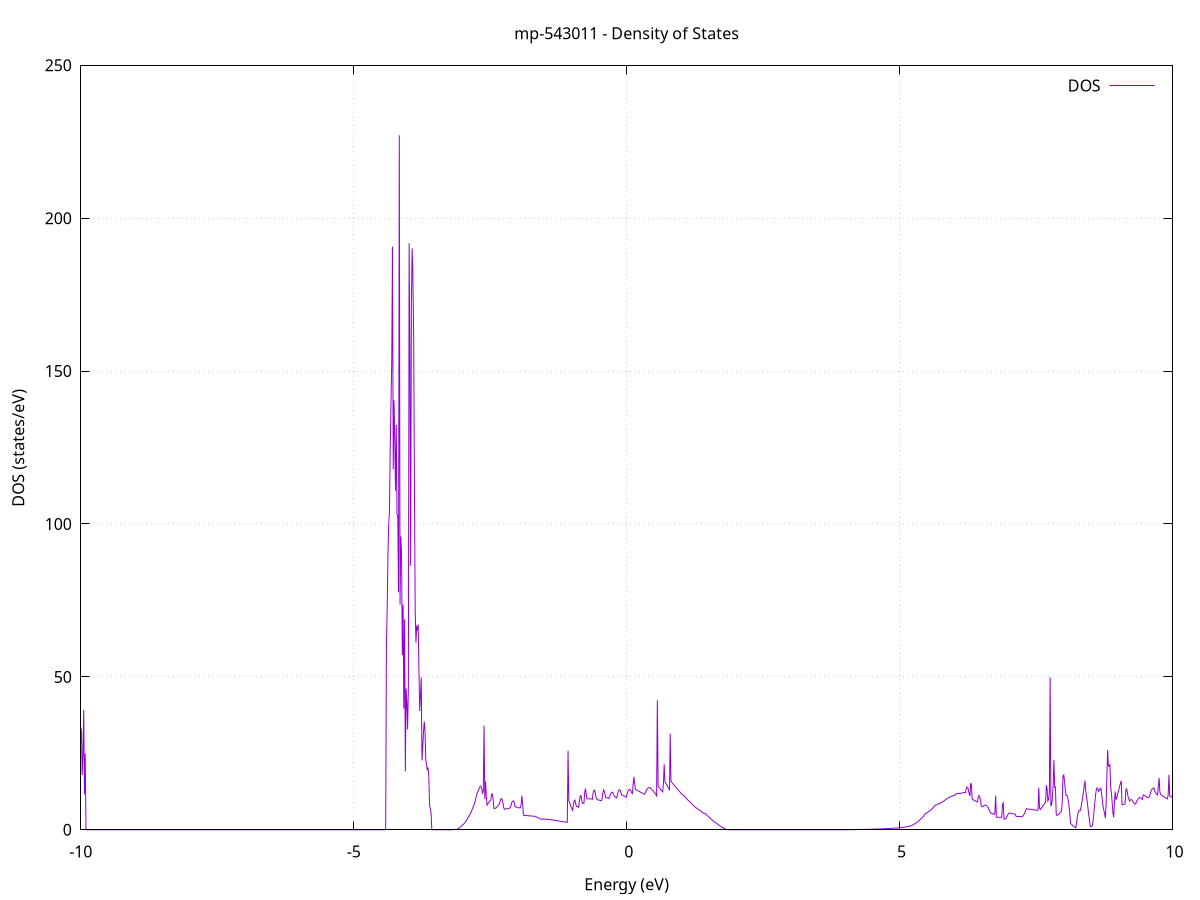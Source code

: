 set title 'mp-543011 - Density of States'
set xlabel 'Energy (eV)'
set ylabel 'DOS (states/eV)'
set grid
set xrange [-10:10]
set yrange [0:249.818]
set xzeroaxis lt -1
set terminal png size 800,600
set output 'mp-543011_dos_gnuplot.png'
plot '-' using 1:2 with lines title 'DOS'
-12.345100 0.000000
-12.331200 0.000000
-12.317400 0.000000
-12.303500 0.000000
-12.289600 0.000000
-12.275800 0.000000
-12.261900 0.000000
-12.248000 0.000000
-12.234200 0.000000
-12.220300 0.000000
-12.206500 0.000000
-12.192600 0.000000
-12.178700 0.000000
-12.164900 0.000000
-12.151000 0.000000
-12.137100 0.000000
-12.123300 0.000000
-12.109400 0.000000
-12.095500 0.000000
-12.081700 0.000000
-12.067800 0.000000
-12.053900 0.000000
-12.040100 0.000000
-12.026200 0.000000
-12.012300 0.000000
-11.998500 0.000000
-11.984600 0.000000
-11.970800 0.000000
-11.956900 0.000000
-11.943000 0.000000
-11.929200 0.000000
-11.915300 0.000000
-11.901400 0.000000
-11.887600 0.000000
-11.873700 0.000000
-11.859800 0.000000
-11.846000 0.000000
-11.832100 0.000000
-11.818200 0.000000
-11.804400 0.000000
-11.790500 0.000000
-11.776700 0.000000
-11.762800 0.000000
-11.748900 0.000000
-11.735100 0.000000
-11.721200 0.000000
-11.707300 0.000000
-11.693500 0.000000
-11.679600 0.000000
-11.665700 0.000000
-11.651900 0.000000
-11.638000 0.000000
-11.624100 0.000000
-11.610300 0.000000
-11.596400 0.000000
-11.582600 0.000000
-11.568700 0.000000
-11.554800 0.000000
-11.541000 0.000000
-11.527100 0.000000
-11.513200 0.000000
-11.499400 0.000000
-11.485500 0.000000
-11.471600 0.000000
-11.457800 0.000000
-11.443900 0.000000
-11.430000 0.000000
-11.416200 0.000000
-11.402300 0.000000
-11.388500 0.000000
-11.374600 0.000000
-11.360700 0.000000
-11.346900 0.000000
-11.333000 0.000000
-11.319100 0.000000
-11.305300 0.000000
-11.291400 0.000000
-11.277500 0.000000
-11.263700 0.000000
-11.249800 0.000000
-11.235900 0.000000
-11.222100 0.000000
-11.208200 0.000000
-11.194300 0.000000
-11.180500 0.000000
-11.166600 0.000000
-11.152800 0.000000
-11.138900 0.000000
-11.125000 0.000000
-11.111200 0.000000
-11.097300 0.000000
-11.083400 0.001900
-11.069600 0.040600
-11.055700 0.116200
-11.041800 0.195900
-11.028000 0.275700
-11.014100 0.378600
-11.000200 0.495500
-10.986400 0.623500
-10.972500 0.763900
-10.958700 0.928200
-10.944800 1.092500
-10.930900 1.256800
-10.917100 1.421100
-10.903200 1.587000
-10.889300 1.782500
-10.875500 1.986000
-10.861600 2.197700
-10.847700 2.417500
-10.833900 2.645500
-10.820000 2.884800
-10.806100 3.146500
-10.792300 3.408300
-10.778400 3.670100
-10.764600 3.931900
-10.750700 4.193700
-10.736800 4.455500
-10.723000 4.685400
-10.709100 4.647600
-10.695200 4.788900
-10.681400 5.072500
-10.667500 5.218600
-10.653600 5.409900
-10.639800 5.623700
-10.625900 5.842700
-10.612000 6.064200
-10.598200 6.372900
-10.584300 6.643100
-10.570400 6.878100
-10.556600 7.120100
-10.542700 7.367300
-10.528900 7.631800
-10.515000 7.933100
-10.501100 8.233800
-10.487300 8.533800
-10.473400 8.885500
-10.459500 9.263400
-10.445700 9.622100
-10.431800 9.996500
-10.417900 10.395300
-10.404100 10.796700
-10.390200 11.200900
-10.376300 11.607800
-10.362500 12.012300
-10.348600 12.434600
-10.334800 12.913500
-10.320900 13.432100
-10.307000 13.983200
-10.293200 14.555100
-10.279300 15.165200
-10.265400 15.823000
-10.251600 16.482500
-10.237700 45.729600
-10.223800 29.479600
-10.210000 15.663900
-10.196100 41.032400
-10.182200 24.407700
-10.168400 15.256300
-10.154500 27.559400
-10.140700 30.337300
-10.126800 26.914900
-10.112900 15.476500
-10.099100 16.543700
-10.085200 36.180900
-10.071300 30.081000
-10.057500 28.520100
-10.043600 16.719900
-10.029700 18.584000
-10.015900 30.633500
-10.002000 33.767000
-9.988100 32.250100
-9.974300 17.925800
-9.960400 24.930000
-9.946500 39.227100
-9.932700 11.575300
-9.918800 24.910500
-9.905000 0.000000
-9.891100 0.000000
-9.877200 0.000000
-9.863400 0.000000
-9.849500 0.000000
-9.835600 0.000000
-9.821800 0.000000
-9.807900 0.000000
-9.794000 0.000000
-9.780200 0.000000
-9.766300 0.000000
-9.752400 0.000000
-9.738600 0.000000
-9.724700 0.000000
-9.710900 0.000000
-9.697000 0.000000
-9.683100 0.000000
-9.669300 0.000000
-9.655400 0.000000
-9.641500 0.000000
-9.627700 0.000000
-9.613800 0.000000
-9.599900 0.000000
-9.586100 0.000000
-9.572200 0.000000
-9.558300 0.000000
-9.544500 0.000000
-9.530600 0.000000
-9.516800 0.000000
-9.502900 0.000000
-9.489000 0.000000
-9.475200 0.000000
-9.461300 0.000000
-9.447400 0.000000
-9.433600 0.000000
-9.419700 0.000000
-9.405800 0.000000
-9.392000 0.000000
-9.378100 0.000000
-9.364200 0.000000
-9.350400 0.000000
-9.336500 0.000000
-9.322700 0.000000
-9.308800 0.000000
-9.294900 0.000000
-9.281100 0.000000
-9.267200 0.000000
-9.253300 0.000000
-9.239500 0.000000
-9.225600 0.000000
-9.211700 0.000000
-9.197900 0.000000
-9.184000 0.000000
-9.170100 0.000000
-9.156300 0.000000
-9.142400 0.000000
-9.128500 0.000000
-9.114700 0.000000
-9.100800 0.000000
-9.087000 0.000000
-9.073100 0.000000
-9.059200 0.000000
-9.045400 0.000000
-9.031500 0.000000
-9.017600 0.000000
-9.003800 0.000000
-8.989900 0.000000
-8.976000 0.000000
-8.962200 0.000000
-8.948300 0.000000
-8.934400 0.000000
-8.920600 0.000000
-8.906700 0.000000
-8.892900 0.000000
-8.879000 0.000000
-8.865100 0.000000
-8.851300 0.000000
-8.837400 0.000000
-8.823500 0.000000
-8.809700 0.000000
-8.795800 0.000000
-8.781900 0.000000
-8.768100 0.000000
-8.754200 0.000000
-8.740300 0.000000
-8.726500 0.000000
-8.712600 0.000000
-8.698800 0.000000
-8.684900 0.000000
-8.671000 0.000000
-8.657200 0.000000
-8.643300 0.000000
-8.629400 0.000000
-8.615600 0.000000
-8.601700 0.000000
-8.587800 0.000000
-8.574000 0.000000
-8.560100 0.000000
-8.546200 0.000000
-8.532400 0.000000
-8.518500 0.000000
-8.504600 0.000000
-8.490800 0.000000
-8.476900 0.000000
-8.463100 0.000000
-8.449200 0.000000
-8.435300 0.000000
-8.421500 0.000000
-8.407600 0.000000
-8.393700 0.000000
-8.379900 0.000000
-8.366000 0.000000
-8.352100 0.000000
-8.338300 0.000000
-8.324400 0.000000
-8.310500 0.000000
-8.296700 0.000000
-8.282800 0.000000
-8.269000 0.000000
-8.255100 0.000000
-8.241200 0.000000
-8.227400 0.000000
-8.213500 0.000000
-8.199600 0.000000
-8.185800 0.000000
-8.171900 0.000000
-8.158000 0.000000
-8.144200 0.000000
-8.130300 0.000000
-8.116400 0.000000
-8.102600 0.000000
-8.088700 0.000000
-8.074900 0.000000
-8.061000 0.000000
-8.047100 0.000000
-8.033300 0.000000
-8.019400 0.000000
-8.005500 0.000000
-7.991700 0.000000
-7.977800 0.000000
-7.963900 0.000000
-7.950100 0.000000
-7.936200 0.000000
-7.922300 0.000000
-7.908500 0.000000
-7.894600 0.000000
-7.880800 0.000000
-7.866900 0.000000
-7.853000 0.000000
-7.839200 0.000000
-7.825300 0.000000
-7.811400 0.000000
-7.797600 0.000000
-7.783700 0.000000
-7.769800 0.000000
-7.756000 0.000000
-7.742100 0.000000
-7.728200 0.000000
-7.714400 0.000000
-7.700500 0.000000
-7.686600 0.000000
-7.672800 0.000000
-7.658900 0.000000
-7.645100 0.000000
-7.631200 0.000000
-7.617300 0.000000
-7.603500 0.000000
-7.589600 0.000000
-7.575700 0.000000
-7.561900 0.000000
-7.548000 0.000000
-7.534100 0.000000
-7.520300 0.000000
-7.506400 0.000000
-7.492500 0.000000
-7.478700 0.000000
-7.464800 0.000000
-7.451000 0.000000
-7.437100 0.000000
-7.423200 0.000000
-7.409400 0.000000
-7.395500 0.000000
-7.381600 0.000000
-7.367800 0.000000
-7.353900 0.000000
-7.340000 0.000000
-7.326200 0.000000
-7.312300 0.000000
-7.298400 0.000000
-7.284600 0.000000
-7.270700 0.000000
-7.256900 0.000000
-7.243000 0.000000
-7.229100 0.000000
-7.215300 0.000000
-7.201400 0.000000
-7.187500 0.000000
-7.173700 0.000000
-7.159800 0.000000
-7.145900 0.000000
-7.132100 0.000000
-7.118200 0.000000
-7.104300 0.000000
-7.090500 0.000000
-7.076600 0.000000
-7.062700 0.000000
-7.048900 0.000000
-7.035000 0.000000
-7.021200 0.000000
-7.007300 0.000000
-6.993400 0.000000
-6.979600 0.000000
-6.965700 0.000000
-6.951800 0.000000
-6.938000 0.000000
-6.924100 0.000000
-6.910200 0.000000
-6.896400 0.000000
-6.882500 0.000000
-6.868600 0.000000
-6.854800 0.000000
-6.840900 0.000000
-6.827100 0.000000
-6.813200 0.000000
-6.799300 0.000000
-6.785500 0.000000
-6.771600 0.000000
-6.757700 0.000000
-6.743900 0.000000
-6.730000 0.000000
-6.716100 0.000000
-6.702300 0.000000
-6.688400 0.000000
-6.674500 0.000000
-6.660700 0.000000
-6.646800 0.000000
-6.633000 0.000000
-6.619100 0.000000
-6.605200 0.000000
-6.591400 0.000000
-6.577500 0.000000
-6.563600 0.000000
-6.549800 0.000000
-6.535900 0.000000
-6.522000 0.000000
-6.508200 0.000000
-6.494300 0.000000
-6.480400 0.000000
-6.466600 0.000000
-6.452700 0.000000
-6.438900 0.000000
-6.425000 0.000000
-6.411100 0.000000
-6.397300 0.000000
-6.383400 0.000000
-6.369500 0.000000
-6.355700 0.000000
-6.341800 0.000000
-6.327900 0.000000
-6.314100 0.000000
-6.300200 0.000000
-6.286300 0.000000
-6.272500 0.000000
-6.258600 0.000000
-6.244700 0.000000
-6.230900 0.000000
-6.217000 0.000000
-6.203200 0.000000
-6.189300 0.000000
-6.175400 0.000000
-6.161600 0.000000
-6.147700 0.000000
-6.133800 0.000000
-6.120000 0.000000
-6.106100 0.000000
-6.092200 0.000000
-6.078400 0.000000
-6.064500 0.000000
-6.050600 0.000000
-6.036800 0.000000
-6.022900 0.000000
-6.009100 0.000000
-5.995200 0.000000
-5.981300 0.000000
-5.967500 0.000000
-5.953600 0.000000
-5.939700 0.000000
-5.925900 0.000000
-5.912000 0.000000
-5.898100 0.000000
-5.884300 0.000000
-5.870400 0.000000
-5.856500 0.000000
-5.842700 0.000000
-5.828800 0.000000
-5.815000 0.000000
-5.801100 0.000000
-5.787200 0.000000
-5.773400 0.000000
-5.759500 0.000000
-5.745600 0.000000
-5.731800 0.000000
-5.717900 0.000000
-5.704000 0.000000
-5.690200 0.000000
-5.676300 0.000000
-5.662400 0.000000
-5.648600 0.000000
-5.634700 0.000000
-5.620800 0.000000
-5.607000 0.000000
-5.593100 0.000000
-5.579300 0.000000
-5.565400 0.000000
-5.551500 0.000000
-5.537700 0.000000
-5.523800 0.000000
-5.509900 0.000000
-5.496100 0.000000
-5.482200 0.000000
-5.468300 0.000000
-5.454500 0.000000
-5.440600 0.000000
-5.426700 0.000000
-5.412900 0.000000
-5.399000 0.000000
-5.385200 0.000000
-5.371300 0.000000
-5.357400 0.000000
-5.343600 0.000000
-5.329700 0.000000
-5.315800 0.000000
-5.302000 0.000000
-5.288100 0.000000
-5.274200 0.000000
-5.260400 0.000000
-5.246500 0.000000
-5.232600 0.000000
-5.218800 0.000000
-5.204900 0.000000
-5.191100 0.000000
-5.177200 0.000000
-5.163300 0.000000
-5.149500 0.000000
-5.135600 0.000000
-5.121700 0.000000
-5.107900 0.000000
-5.094000 0.000000
-5.080100 0.000000
-5.066300 0.000000
-5.052400 0.000000
-5.038500 0.000000
-5.024700 0.000000
-5.010800 0.000000
-4.997000 0.000000
-4.983100 0.000000
-4.969200 0.000000
-4.955400 0.000000
-4.941500 0.000000
-4.927600 0.000000
-4.913800 0.000000
-4.899900 0.000000
-4.886000 0.000000
-4.872200 0.000000
-4.858300 0.000000
-4.844400 0.000000
-4.830600 0.000000
-4.816700 0.000000
-4.802800 0.000000
-4.789000 0.000000
-4.775100 0.000000
-4.761300 0.000000
-4.747400 0.000000
-4.733500 0.000000
-4.719700 0.000000
-4.705800 0.000000
-4.691900 0.000000
-4.678100 0.000000
-4.664200 0.000000
-4.650300 0.000000
-4.636500 0.000000
-4.622600 0.000000
-4.608700 0.000000
-4.594900 0.000000
-4.581000 0.000000
-4.567200 0.000000
-4.553300 0.000000
-4.539400 0.000000
-4.525600 0.000000
-4.511700 0.000000
-4.497800 0.000000
-4.484000 0.000000
-4.470100 0.000000
-4.456200 0.000000
-4.442400 0.000000
-4.428500 0.000000
-4.414600 0.000000
-4.400800 60.795000
-4.386900 72.284800
-4.373100 90.050400
-4.359200 99.804600
-4.345300 104.012300
-4.331500 124.327300
-4.317600 138.979500
-4.303700 152.941900
-4.289900 190.696900
-4.276000 117.878000
-4.262100 140.430500
-4.248300 127.789500
-4.234400 110.889300
-4.220500 132.366000
-4.206700 103.108700
-4.192800 102.718800
-4.178900 77.656900
-4.165100 227.106900
-4.151200 73.592400
-4.137400 95.936200
-4.123500 90.269200
-4.109600 57.130900
-4.095800 73.625800
-4.081900 39.641800
-4.068000 68.891300
-4.054200 19.081700
-4.040300 46.221400
-4.026400 41.584800
-4.012600 32.753600
-3.998700 46.863500
-3.984800 191.856200
-3.971000 154.440600
-3.957100 86.335000
-3.943300 172.674100
-3.929400 190.115900
-3.915500 180.356500
-3.901700 160.811600
-3.887800 114.121900
-3.873900 72.046600
-3.860100 61.140800
-3.846200 66.746800
-3.832300 65.207300
-3.818500 67.155900
-3.804600 51.588200
-3.790700 38.844200
-3.776900 43.842300
-3.763000 49.848600
-3.749200 22.659800
-3.735300 27.127900
-3.721400 32.099100
-3.707600 35.371800
-3.693700 32.124500
-3.679800 22.847700
-3.666000 21.109800
-3.652100 19.427100
-3.638200 20.352700
-3.624400 17.452300
-3.610500 8.098600
-3.596600 6.817300
-3.582800 5.522000
-3.568900 0.000000
-3.555000 0.000000
-3.541200 0.000000
-3.527300 0.000000
-3.513500 0.000000
-3.499600 0.000000
-3.485700 0.000000
-3.471900 0.000000
-3.458000 0.000000
-3.444100 0.000000
-3.430300 0.000000
-3.416400 0.000000
-3.402500 0.000000
-3.388700 0.000000
-3.374800 0.000000
-3.360900 0.000000
-3.347100 0.000000
-3.333200 0.000000
-3.319400 0.000000
-3.305500 0.000000
-3.291600 0.000000
-3.277800 0.000000
-3.263900 0.000000
-3.250000 0.000000
-3.236200 0.000000
-3.222300 0.000000
-3.208400 0.009000
-3.194600 0.024600
-3.180700 0.042300
-3.166800 0.061900
-3.153000 0.083500
-3.139100 0.107100
-3.125300 0.132700
-3.111400 0.160300
-3.097500 0.215700
-3.083700 0.350400
-3.069800 0.558300
-3.055900 0.768100
-3.042100 0.979800
-3.028200 1.193300
-3.014300 1.411300
-3.000500 1.641600
-2.986600 1.872000
-2.972700 2.121500
-2.958900 2.433300
-2.945000 2.795100
-2.931200 3.211000
-2.917300 3.626800
-2.903400 4.042500
-2.889600 4.458000
-2.875700 4.873500
-2.861800 5.314400
-2.848000 5.842300
-2.834100 6.468900
-2.820200 7.100700
-2.806400 7.732300
-2.792500 8.363700
-2.778600 8.995000
-2.764800 10.224800
-2.750900 11.312400
-2.737000 12.043000
-2.723200 12.561600
-2.709300 13.144900
-2.695500 13.818900
-2.681600 14.255900
-2.667700 14.084700
-2.653900 13.345900
-2.640000 11.963000
-2.626100 12.573400
-2.612300 34.071000
-2.598400 10.073500
-2.584500 15.803200
-2.570700 10.637300
-2.556800 8.027700
-2.542900 8.461700
-2.529100 8.900400
-2.515200 9.217100
-2.501400 9.487000
-2.487500 9.888000
-2.473600 11.673100
-2.459800 11.706300
-2.445900 9.987500
-2.432000 6.964400
-2.418200 6.986200
-2.404300 7.066300
-2.390400 7.178400
-2.376600 7.402200
-2.362700 7.739400
-2.348800 8.069600
-2.335000 8.391100
-2.321100 9.135200
-2.307300 9.974800
-2.293400 10.198700
-2.279500 9.804600
-2.265700 8.792600
-2.251800 7.213400
-2.237900 6.693700
-2.224100 6.781900
-2.210200 6.848200
-2.196300 6.892600
-2.182500 6.915100
-2.168600 6.915800
-2.154700 6.934600
-2.140900 7.190100
-2.127000 7.445500
-2.113100 8.405400
-2.099300 9.158600
-2.085400 9.322200
-2.071600 9.467900
-2.057700 8.846000
-2.043800 7.456500
-2.030000 7.498000
-2.016100 7.465400
-2.002200 7.255600
-1.988400 7.190000
-1.974500 7.195400
-1.960600 7.197200
-1.946800 7.195500
-1.932900 8.169700
-1.919000 11.132300
-1.905200 8.452200
-1.891300 4.783400
-1.877500 4.716500
-1.863600 4.678500
-1.849700 4.657400
-1.835900 4.636700
-1.822000 4.616300
-1.808100 4.596200
-1.794300 4.576400
-1.780400 4.556800
-1.766500 4.537600
-1.752700 4.518700
-1.738800 4.500000
-1.724900 4.481700
-1.711100 4.463600
-1.697200 4.445800
-1.683400 4.389900
-1.669500 4.309200
-1.655600 4.207200
-1.641800 4.101600
-1.627900 3.992000
-1.614000 3.858900
-1.600200 3.702300
-1.586300 3.522300
-1.572400 3.482800
-1.558600 3.487600
-1.544700 3.490300
-1.530800 3.490900
-1.517000 3.489400
-1.503100 3.485900
-1.489300 3.480200
-1.475400 3.472500
-1.461500 3.452500
-1.447700 3.418300
-1.433800 3.383800
-1.419900 3.349400
-1.406100 3.315000
-1.392200 3.280700
-1.378300 3.246500
-1.364500 3.212400
-1.350600 3.178300
-1.336700 3.144300
-1.322900 3.110500
-1.309000 3.076600
-1.295100 3.042900
-1.281300 2.995400
-1.267400 2.947700
-1.253600 2.902800
-1.239700 2.860900
-1.225800 2.819300
-1.212000 2.778100
-1.198100 2.737200
-1.184200 2.696700
-1.170400 2.656500
-1.156500 2.616600
-1.142600 2.577000
-1.128800 2.546700
-1.114900 2.517400
-1.101000 2.481500
-1.087200 2.441300
-1.073300 25.830400
-1.059500 9.509900
-1.045600 8.848500
-1.031700 8.185800
-1.017900 7.521800
-1.004000 6.860800
-0.990100 6.199300
-0.976300 8.097300
-0.962400 9.502400
-0.948500 9.721000
-0.934700 8.687100
-0.920800 7.639400
-0.906900 7.591900
-0.893100 7.513900
-0.879200 7.315400
-0.865400 9.226800
-0.851500 11.043700
-0.837600 11.219800
-0.823800 9.754900
-0.809900 8.649000
-0.796000 8.656600
-0.782200 8.665000
-0.768300 12.286500
-0.754400 13.486000
-0.740600 11.724100
-0.726700 10.088600
-0.712800 10.101700
-0.699000 10.115600
-0.685100 10.130300
-0.671200 10.142700
-0.657400 10.111200
-0.643500 10.057500
-0.629700 9.926300
-0.615800 11.883200
-0.601900 12.887700
-0.588100 12.947100
-0.574200 12.061300
-0.560300 10.529700
-0.546500 10.059700
-0.532600 9.840800
-0.518700 9.767900
-0.504900 9.695100
-0.491000 9.622300
-0.477100 9.549500
-0.463300 9.476700
-0.449400 10.183600
-0.435600 12.124400
-0.421700 13.002600
-0.407800 12.489400
-0.394000 11.358500
-0.380100 10.431200
-0.366200 10.429800
-0.352400 10.480200
-0.338500 10.408600
-0.324600 10.214100
-0.310800 10.755800
-0.296900 11.583800
-0.283000 12.103400
-0.269200 12.314900
-0.255300 12.214600
-0.241500 11.787700
-0.227600 11.033400
-0.213700 10.713800
-0.199900 10.546500
-0.186000 10.412400
-0.172100 11.217800
-0.158300 12.317300
-0.144400 12.948200
-0.130500 13.110600
-0.116700 12.804400
-0.102800 12.029700
-0.088900 11.392400
-0.075100 11.283100
-0.061200 11.176900
-0.047400 11.062500
-0.033500 10.941000
-0.019600 10.816200
-0.005800 10.704300
0.008100 11.761400
0.022000 12.535200
0.035800 13.022100
0.049700 13.218100
0.063600 13.125500
0.077400 12.746500
0.091300 12.081000
0.105200 11.820200
0.119000 15.006800
0.132900 17.311900
0.146800 15.017400
0.160600 13.196400
0.174500 13.059300
0.188300 12.923400
0.202200 12.788600
0.216100 12.654800
0.229900 12.522200
0.243800 12.392500
0.257700 12.267100
0.271500 12.140700
0.285400 12.009200
0.299300 11.877800
0.313100 11.749200
0.327000 11.602300
0.340900 12.060500
0.354700 12.676200
0.368600 13.166800
0.382400 13.524200
0.396300 13.733900
0.410200 13.829100
0.424000 13.805700
0.437900 13.664900
0.451800 13.401400
0.465600 13.087100
0.479500 12.835600
0.493400 12.555400
0.507200 12.240300
0.521100 11.892800
0.535000 11.512200
0.548800 11.091400
0.562700 42.363200
0.576500 14.259500
0.590400 13.924000
0.604300 13.597000
0.618100 13.278500
0.632000 12.968700
0.645900 12.701600
0.659700 12.425200
0.673600 14.918800
0.687500 21.420900
0.701300 15.849400
0.715200 15.351600
0.729100 14.863200
0.742900 14.397500
0.756800 13.957200
0.770700 13.530000
0.784500 13.115900
0.798400 31.456000
0.812200 15.871100
0.826100 15.534000
0.840000 15.212100
0.853800 14.898200
0.867700 14.592200
0.881600 14.318600
0.895400 14.049100
0.909300 13.770700
0.923200 13.478500
0.937000 13.181100
0.950900 12.884300
0.964800 12.588100
0.978600 12.292400
0.992500 11.997500
1.006300 11.711700
1.020200 11.473900
1.034100 11.306700
1.047900 11.157000
1.061800 10.925500
1.075700 10.660600
1.089500 10.372500
1.103400 10.083800
1.117300 9.796400
1.131100 9.555900
1.145000 9.332300
1.158900 9.109200
1.172700 8.875800
1.186600 8.639100
1.200400 8.389800
1.214300 8.121700
1.228200 7.855600
1.242000 7.603600
1.255900 7.393900
1.269800 7.220000
1.283600 7.018400
1.297500 6.873300
1.311400 6.709800
1.325200 6.462000
1.339100 6.394500
1.353000 6.271500
1.366800 6.018800
1.380700 5.774600
1.394500 5.532400
1.408400 5.422800
1.422300 5.345700
1.436100 5.334200
1.450000 5.126900
1.463900 4.893800
1.477700 4.665400
1.491600 4.437100
1.505500 4.208800
1.519300 3.980500
1.533200 3.752300
1.547100 3.524100
1.560900 3.302000
1.574800 3.095300
1.588700 2.892300
1.602500 2.693000
1.616400 2.497500
1.630200 2.305700
1.644100 2.118200
1.658000 1.940600
1.671800 1.764200
1.685700 1.589000
1.699600 1.414900
1.713400 1.242100
1.727300 1.074800
1.741200 0.918600
1.755000 0.765500
1.768900 0.615600
1.782800 0.468900
1.796600 0.347500
1.810500 0.250100
1.824300 0.152700
1.838200 0.063100
1.852100 0.012600
1.865900 0.000000
1.879800 0.000000
1.893700 0.000000
1.907500 0.000000
1.921400 0.000000
1.935300 0.000000
1.949100 0.000000
1.963000 0.000000
1.976900 0.000000
1.990700 0.000000
2.004600 0.000000
2.018400 0.000000
2.032300 0.000000
2.046200 0.000000
2.060000 0.000000
2.073900 0.000000
2.087800 0.000000
2.101600 0.000000
2.115500 0.000000
2.129400 0.000000
2.143200 0.000000
2.157100 0.000000
2.171000 0.000000
2.184800 0.000000
2.198700 0.000000
2.212600 0.000000
2.226400 0.000000
2.240300 0.000000
2.254100 0.000000
2.268000 0.000000
2.281900 0.000000
2.295700 0.000000
2.309600 0.000000
2.323500 0.000000
2.337300 0.000000
2.351200 0.000000
2.365100 0.000000
2.378900 0.000000
2.392800 0.000000
2.406700 0.000000
2.420500 0.000000
2.434400 0.000000
2.448200 0.000000
2.462100 0.000000
2.476000 0.000000
2.489800 0.000000
2.503700 0.000000
2.517600 0.000000
2.531400 0.000000
2.545300 0.000000
2.559200 0.000000
2.573000 0.000000
2.586900 0.000000
2.600800 0.000000
2.614600 0.000000
2.628500 0.000000
2.642300 0.000000
2.656200 0.000000
2.670100 0.000000
2.683900 0.000000
2.697800 0.000000
2.711700 0.000000
2.725500 0.000000
2.739400 0.000000
2.753300 0.000000
2.767100 0.000000
2.781000 0.000000
2.794900 0.000000
2.808700 0.000000
2.822600 0.000000
2.836500 0.000000
2.850300 0.000000
2.864200 0.000000
2.878000 0.000000
2.891900 0.000000
2.905800 0.000000
2.919600 0.000000
2.933500 0.000000
2.947400 0.000000
2.961200 0.000000
2.975100 0.000000
2.989000 0.000000
3.002800 0.000000
3.016700 0.000000
3.030600 0.000000
3.044400 0.000000
3.058300 0.000000
3.072100 0.000000
3.086000 0.000000
3.099900 0.000000
3.113700 0.000000
3.127600 0.000000
3.141500 0.000000
3.155300 0.000000
3.169200 0.000000
3.183100 0.000000
3.196900 0.000000
3.210800 0.000000
3.224700 0.000000
3.238500 0.000000
3.252400 0.000000
3.266200 0.000000
3.280100 0.000000
3.294000 0.000000
3.307800 0.000000
3.321700 0.000000
3.335600 0.000000
3.349400 0.000000
3.363300 0.000000
3.377200 0.000000
3.391000 0.000000
3.404900 0.000000
3.418800 0.000000
3.432600 0.000000
3.446500 0.000000
3.460300 0.000000
3.474200 0.000000
3.488100 0.000000
3.501900 0.000000
3.515800 0.000000
3.529700 0.000000
3.543500 0.000000
3.557400 0.000000
3.571300 0.000000
3.585100 0.000000
3.599000 0.000000
3.612900 0.000000
3.626700 0.000000
3.640600 0.000000
3.654500 0.000000
3.668300 0.000000
3.682200 0.000000
3.696000 0.000000
3.709900 0.000000
3.723800 0.000000
3.737600 0.000000
3.751500 0.000000
3.765400 0.000000
3.779200 0.000000
3.793100 0.000000
3.807000 0.000000
3.820800 0.000000
3.834700 0.000000
3.848600 0.000000
3.862400 0.000000
3.876300 0.000000
3.890100 0.000000
3.904000 0.000000
3.917900 0.000000
3.931700 0.000100
3.945600 0.001400
3.959500 0.002800
3.973300 0.004400
3.987200 0.006200
4.001100 0.008100
4.014900 0.010200
4.028800 0.012500
4.042700 0.014900
4.056500 0.017600
4.070400 0.020300
4.084200 0.023300
4.098100 0.026500
4.112000 0.029800
4.125800 0.033200
4.139700 0.037500
4.153600 0.042600
4.167400 0.047700
4.181300 0.052900
4.195200 0.058000
4.209000 0.063100
4.222900 0.068300
4.236800 0.073400
4.250600 0.078500
4.264500 0.083700
4.278400 0.088800
4.292200 0.094000
4.306100 0.099100
4.319900 0.104300
4.333800 0.109400
4.347700 0.114500
4.361500 0.119700
4.375400 0.124800
4.389300 0.130000
4.403100 0.135100
4.417000 0.140300
4.430900 0.145400
4.444700 0.150700
4.458600 0.157900
4.472500 0.165300
4.486300 0.172800
4.500200 0.180600
4.514000 0.188600
4.527900 0.196800
4.541800 0.205200
4.555600 0.213800
4.569500 0.222600
4.583400 0.231600
4.597200 0.240800
4.611100 0.250200
4.625000 0.259800
4.638800 0.269600
4.652700 0.279600
4.666600 0.289800
4.680400 0.300300
4.694300 0.310900
4.708100 0.321700
4.722000 0.332800
4.735900 0.344000
4.749700 0.355500
4.763600 0.368900
4.777500 0.383800
4.791300 0.398700
4.805200 0.413600
4.819100 0.428500
4.832900 0.443400
4.846800 0.458300
4.860700 0.473200
4.874500 0.488200
4.888400 0.503100
4.902200 0.518100
4.916100 0.533100
4.930000 0.548100
4.943800 0.563100
4.957700 0.583300
4.971600 0.610600
4.985400 0.638000
4.999300 0.665400
5.013200 0.692800
5.027000 0.721000
5.040900 0.751800
5.054800 0.783700
5.068600 0.816800
5.082500 0.851000
5.096400 0.890300
5.110200 0.932500
5.124100 0.975500
5.137900 1.019400
5.151800 1.064100
5.165700 1.109600
5.179500 1.157800
5.193400 1.207200
5.207300 1.285800
5.221100 1.384000
5.235000 1.499800
5.248900 1.644100
5.262700 1.796000
5.276600 1.947900
5.290500 2.100000
5.304300 2.252100
5.318200 2.408100
5.332000 2.596400
5.345900 2.820000
5.359800 3.059900
5.373600 3.299900
5.387500 3.540000
5.401400 3.780100
5.415200 4.020400
5.429100 4.260700
5.443000 4.506100
5.456800 4.945700
5.470700 5.262300
5.484600 5.369400
5.498400 5.509400
5.512300 5.683400
5.526100 5.859000
5.540000 6.034500
5.553900 6.210000
5.567700 6.393600
5.581600 6.621900
5.595500 6.851600
5.609300 7.081200
5.623200 7.423600
5.637100 7.693600
5.650900 7.920000
5.664800 8.132500
5.678700 8.228400
5.692500 8.324200
5.706400 8.422400
5.720300 8.534000
5.734100 8.650700
5.748000 8.772400
5.761800 8.899100
5.775700 9.030900
5.789600 9.173300
5.803400 9.330100
5.817300 9.486800
5.831200 9.654800
5.845000 9.845700
5.858900 10.053600
5.872800 10.196300
5.886600 10.324600
5.900500 10.524100
5.914400 10.676800
5.928200 10.769500
5.942100 10.855900
5.955900 10.942300
5.969800 11.028700
5.983700 11.115100
5.997500 11.208700
6.011400 11.357300
6.025300 11.478300
6.039100 11.755400
6.053000 11.882500
6.066900 11.866500
6.080700 11.857500
6.094600 11.855600
6.108500 11.870400
6.122300 11.893000
6.136200 11.973500
6.150000 12.075800
6.163900 12.149400
6.177800 12.194600
6.191600 12.151600
6.205500 12.049100
6.219400 13.286700
6.233200 13.938500
6.247100 13.888100
6.261000 13.162700
6.274800 11.822100
6.288700 11.035000
6.302600 15.262500
6.316400 14.733300
6.330300 10.024000
6.344100 9.872200
6.358000 9.720500
6.371900 9.568800
6.385700 9.417100
6.399600 9.265500
6.413500 9.138200
6.427300 9.074500
6.441200 10.647900
6.455100 11.223300
6.468900 10.818800
6.482800 9.456300
6.496700 7.769100
6.510500 7.699700
6.524400 7.544700
6.538300 7.741800
6.552100 7.974200
6.566000 8.083600
6.579800 8.070100
6.593700 7.933500
6.607600 7.674000
6.621400 7.291500
6.635300 6.785900
6.649200 6.157400
6.663000 5.554000
6.676900 5.453000
6.690800 5.351900
6.704600 5.250700
6.718500 5.149600
6.732400 5.048400
6.746200 5.479700
6.760100 11.162000
6.773900 4.119500
6.787800 4.098500
6.801700 4.082000
6.815500 4.069900
6.829400 4.070800
6.843300 4.078500
6.857100 4.086200
6.871000 4.093900
6.884900 8.352900
6.898700 8.814400
6.912600 3.439800
6.926500 3.499700
6.940300 3.559600
6.954200 3.793800
6.968000 4.397200
6.981900 4.908300
6.995800 5.306500
7.009600 5.499100
7.023500 5.448800
7.037400 5.398600
7.051200 5.348400
7.065100 5.298200
7.079000 5.248000
7.092800 5.197800
7.106700 5.147600
7.120600 5.097400
7.134400 4.364700
7.148300 4.359000
7.162200 4.353300
7.176000 4.347600
7.189900 4.341900
7.203700 4.336200
7.217600 4.330600
7.231500 4.324900
7.245300 4.319300
7.259200 4.487000
7.273100 4.869500
7.286900 5.281700
7.300800 5.864000
7.314700 6.531100
7.328500 6.878800
7.342400 6.839100
7.356300 6.799500
7.370100 6.759700
7.384000 6.720000
7.397800 6.680200
7.411700 6.640300
7.425600 6.600500
7.439400 6.560600
7.453300 6.520600
7.467200 6.480700
7.481000 6.440700
7.494900 6.400600
7.508800 6.360500
7.522600 6.369700
7.536500 6.462600
7.550400 13.789200
7.564200 7.062700
7.578100 6.592200
7.591900 6.941500
7.605800 7.290800
7.619700 7.640000
7.633500 7.989000
7.647400 8.338000
7.661300 8.686900
7.675100 9.035700
7.689000 14.568400
7.702900 13.299700
7.716700 9.433000
7.730600 9.889700
7.744500 12.429400
7.758300 49.809300
7.772200 7.907500
7.786000 8.228700
7.799900 10.366700
7.813800 14.772300
7.827600 22.787200
7.841500 13.704700
7.855400 14.193700
7.869200 5.191200
7.883100 4.666400
7.897000 4.843400
7.910800 5.043700
7.924700 5.267400
7.938600 5.514500
7.952400 5.784900
7.966300 6.078600
7.980200 9.236600
7.994000 17.545000
8.007900 17.911900
8.021700 15.795000
8.035600 13.170200
8.049500 11.245800
8.063300 11.277800
8.077200 10.794500
8.091100 9.609300
8.104900 7.722300
8.118800 5.133500
8.132700 2.031400
8.146500 1.812400
8.160400 1.595100
8.174300 1.378700
8.188100 1.163200
8.202000 0.969000
8.215800 0.812400
8.229700 0.684700
8.243600 2.345400
8.257400 4.230500
8.271300 5.526600
8.285200 6.235100
8.299000 6.410200
8.312900 6.337100
8.326800 7.644900
8.340600 9.045200
8.354500 10.597600
8.368400 12.378500
8.382200 14.214800
8.396100 16.090000
8.409900 12.765900
8.423800 11.079300
8.437700 9.196600
8.451500 7.121700
8.465400 4.881100
8.479300 3.018600
8.493100 1.098800
8.507000 0.979000
8.520900 1.158400
8.534700 1.522000
8.548600 3.570500
8.562500 5.974700
8.576300 8.934400
8.590200 11.374400
8.604100 12.959300
8.617900 13.688800
8.631800 13.563100
8.645600 12.582200
8.659500 12.764700
8.673400 13.287700
8.687200 13.582000
8.701100 11.832300
8.715000 9.515100
8.728800 7.595100
8.742700 6.363600
8.756600 5.218400
8.770400 3.790300
8.784300 8.757600
8.798200 17.432600
8.812000 26.071900
8.825900 20.799800
8.839700 20.797300
8.853600 21.238400
8.867500 13.996700
8.881300 11.825900
8.895200 8.845500
8.909100 5.450800
8.922900 4.072400
8.936800 8.965200
8.950700 12.486400
8.964500 9.933800
8.978400 10.294400
8.992300 11.445000
9.006100 12.432300
9.020000 13.364400
9.033800 14.391700
9.047700 15.226600
9.061600 16.032000
9.075400 8.260400
9.089300 8.244000
9.103200 8.277000
9.117000 8.349100
9.130900 8.456800
9.144800 12.837400
9.158600 13.553600
9.172500 12.069400
9.186400 10.766100
9.200200 10.056800
9.214100 9.402500
9.228000 9.763600
9.241800 9.875900
9.255700 9.758200
9.269500 9.320000
9.283400 8.934700
9.297300 8.601300
9.311100 8.366600
9.325000 8.549200
9.338900 9.151600
9.352700 9.616800
9.366600 9.993400
9.380500 10.285300
9.394300 10.492500
9.408200 10.512500
9.422100 10.354100
9.435900 10.050800
9.449800 9.953200
9.463600 11.386900
9.477500 11.359200
9.491400 11.151900
9.505200 10.962600
9.519100 10.791200
9.533000 10.637700
9.546800 10.502100
9.560700 10.619100
9.574600 10.744000
9.588400 11.526700
9.602300 12.464100
9.616200 13.023100
9.630000 13.374000
9.643900 13.409500
9.657700 13.728200
9.671600 12.785100
9.685500 12.222400
9.699300 11.923400
9.713200 11.630600
9.727100 11.344200
9.740900 14.418300
9.754800 16.915200
9.768700 12.347100
9.782500 11.589900
9.796400 11.350500
9.810300 11.144900
9.824100 10.973200
9.838000 10.835300
9.851800 10.731400
9.865700 10.560800
9.879600 10.368600
9.893400 10.187100
9.907300 10.098500
9.921200 11.495000
9.935000 17.966500
9.948900 11.046000
9.962800 10.896300
9.976600 10.765200
9.990500 10.658500
10.004400 11.757100
10.018200 11.390800
10.032100 11.031800
10.046000 10.865200
10.059800 10.713900
10.073700 10.420700
10.087500 9.995900
10.101400 9.588700
10.115300 9.493600
10.129100 22.501000
10.143000 10.469400
10.156900 10.497800
10.170700 10.495900
10.184600 10.429700
10.198500 10.299200
10.212300 10.104300
10.226200 9.854800
10.240100 9.585900
10.253900 9.342100
10.267800 9.151100
10.281600 8.990600
10.295500 8.866000
10.309400 9.720800
10.323200 9.663800
10.337100 9.542100
10.351000 9.430600
10.364800 9.329400
10.378700 9.358400
10.392600 9.473000
10.406400 9.564800
10.420300 9.586400
10.434200 9.510800
10.448000 10.095300
10.461900 9.907800
10.475700 9.690300
10.489600 9.442900
10.503500 9.165700
10.517300 8.878500
10.531200 8.595700
10.545100 8.317400
10.558900 8.043600
10.572800 10.580900
10.586700 13.243400
10.600500 9.388100
10.614400 7.926800
10.628300 7.787500
10.642100 7.642400
10.656000 7.491500
10.669900 7.334900
10.683700 7.172500
10.697600 7.021900
10.711400 8.003800
10.725300 8.970700
10.739200 9.429800
10.753000 9.428100
10.766900 9.262000
10.780800 9.163600
10.794600 9.068200
10.808500 8.975600
10.822400 8.883100
10.836200 8.849000
10.850100 8.923200
10.864000 8.809600
10.877800 8.508800
10.891700 8.031200
10.905500 7.364200
10.919400 6.556400
10.933300 6.104300
10.947100 5.904400
10.961000 6.025200
10.974900 6.713600
10.988700 6.718100
11.002600 6.586600
11.016500 6.455200
11.030300 6.323800
11.044200 6.192600
11.058100 6.061500
11.071900 5.936600
11.085800 5.820300
11.099600 5.707100
11.113500 5.597100
11.127400 5.490400
11.141200 5.386900
11.155100 5.288900
11.169000 5.197800
11.182800 5.106900
11.196700 5.016000
11.210600 4.925200
11.224400 4.864900
11.238300 4.824700
11.252200 4.793000
11.266000 4.769700
11.279900 4.747800
11.293700 5.433400
11.307600 6.255800
11.321500 6.744300
11.335300 6.899100
11.349200 6.720100
11.363100 6.207300
11.376900 5.362700
11.390800 5.112800
11.404700 5.081300
11.418500 5.049400
11.432400 5.016900
11.446300 4.991600
11.460100 4.967000
11.474000 4.942300
11.487900 4.916900
11.501700 4.890100
11.515600 4.861900
11.529400 4.832100
11.543300 4.801000
11.557200 4.773400
11.571000 4.743400
11.584900 4.710900
11.598800 4.675900
11.612600 4.638500
11.626500 7.318300
11.640400 10.686200
11.654200 4.875600
11.668100 4.801900
11.682000 4.728400
11.695800 4.655300
11.709700 4.582300
11.723500 4.509600
11.737400 4.437200
11.751300 4.365000
11.765100 4.293000
11.779000 4.221300
11.792900 4.149800
11.806700 4.078600
11.820600 4.007600
11.834500 3.936900
11.848300 3.866400
11.862200 3.885300
11.876100 3.909200
11.889900 3.930300
11.903800 3.951900
11.917600 3.969800
11.931500 3.984300
11.945400 3.995100
11.959200 4.002400
11.973100 4.007000
11.987000 4.013000
12.000800 4.060500
12.014700 4.353000
12.028600 4.909600
12.042400 5.006600
12.056300 5.029900
12.070200 5.069000
12.084000 5.121700
12.097900 5.187800
12.111800 5.252900
12.125600 5.309400
12.139500 5.357200
12.153300 5.396200
12.167200 5.426600
12.181100 5.458400
12.194900 5.497800
12.208800 5.533400
12.222700 5.571800
12.236500 5.614600
12.250400 8.858700
12.264300 9.999600
12.278100 8.452400
12.292000 6.509500
12.305900 6.616400
12.319700 6.723600
12.333600 6.825500
12.347400 6.922200
12.361300 7.013700
12.375200 7.093200
12.389000 7.122500
12.402900 7.150300
12.416800 7.174000
12.430600 7.136200
12.444500 7.565100
12.458400 8.266100
12.472200 8.714700
12.486100 8.910700
12.500000 8.854400
12.513800 8.546700
12.527700 7.998600
12.541500 7.212400
12.555400 6.879700
12.569300 6.721700
12.583100 6.564300
12.597000 6.422400
12.610900 6.286300
12.624700 6.156100
12.638600 6.031700
12.652500 5.913200
12.666300 5.816500
12.680200 5.742000
12.694100 5.667700
12.707900 5.593500
12.721800 5.519400
12.735600 13.035100
12.749500 7.503300
12.763400 6.149400
12.777200 6.045800
12.791100 5.942400
12.805000 5.839000
12.818800 5.735800
12.832700 5.632700
12.846600 5.529700
12.860400 5.426900
12.874300 5.324100
12.888200 5.221500
12.902000 5.119000
12.915900 5.018600
12.929800 4.918600
12.943600 4.818500
12.957500 4.718400
12.971300 4.627300
12.985200 4.537700
12.999100 4.449300
13.012900 4.362100
13.026800 4.276000
13.040700 4.191200
13.054500 4.107600
13.068400 4.025100
13.082300 3.943800
13.096100 4.142600
13.110000 11.329500
13.123900 4.967600
13.137700 4.832600
13.151600 4.697600
13.165400 4.562600
13.179300 4.427600
13.193200 4.292600
13.207000 4.157600
13.220900 4.022600
13.234800 3.887600
13.248600 3.824800
13.262500 4.210100
13.276400 4.498100
13.290200 4.688900
13.304100 4.784800
13.318000 4.789100
13.331800 4.696900
13.345700 4.513300
13.359500 4.242200
13.373400 3.878400
13.387300 3.421100
13.401100 3.176100
13.415000 3.044900
13.428900 2.914900
13.442700 2.786100
13.456600 2.658500
13.470500 2.532200
13.484300 2.407000
13.498200 2.284000
13.512100 2.166000
13.525900 2.047900
13.539800 1.934200
13.553700 1.827500
13.567500 1.723700
13.581400 1.622900
13.595200 1.525000
13.609100 1.432200
13.623000 1.344900
13.636800 1.257600
13.650700 1.170300
13.664600 1.098200
13.678400 1.035500
13.692300 0.980100
13.706200 0.931800
13.720000 0.899700
13.733900 0.868800
13.747800 0.837900
13.761600 0.807000
13.775500 0.776000
13.789300 0.745100
13.803200 0.714100
13.817100 0.683100
13.830900 0.652200
13.844800 0.621200
13.858700 0.590100
13.872500 0.559100
13.886400 0.528100
13.900300 0.497000
13.914100 0.465900
13.928000 0.434800
13.941900 0.403700
13.955700 0.372600
13.969600 0.341500
13.983400 0.310300
13.997300 0.279200
14.011200 0.248000
14.025000 0.216800
14.038900 0.185600
14.052800 0.154400
14.066600 0.123100
14.080500 0.091900
14.094400 0.060600
14.108200 0.029300
14.122100 0.001000
14.136000 0.000000
14.149800 0.000000
14.163700 0.000000
14.177500 0.000000
14.191400 0.000000
14.205300 0.000000
14.219100 0.000000
14.233000 0.000000
14.246900 0.000000
14.260700 0.000000
14.274600 0.000000
14.288500 0.000000
14.302300 0.000000
14.316200 0.000000
14.330100 0.000000
14.343900 0.000000
14.357800 0.000000
14.371700 0.000000
14.385500 0.000000
14.399400 0.000000
14.413200 0.000000
14.427100 0.000000
14.441000 0.000000
14.454800 0.000000
14.468700 0.000000
14.482600 0.000000
14.496400 0.000000
14.510300 0.000000
14.524200 0.000000
14.538000 0.000000
14.551900 0.000000
14.565800 0.000000
14.579600 0.000000
14.593500 0.000000
14.607300 0.000000
14.621200 0.000000
14.635100 0.000000
14.648900 0.000000
14.662800 0.000000
14.676700 0.000000
14.690500 0.000000
14.704400 0.000000
14.718300 0.000000
14.732100 0.000000
14.746000 0.000000
14.759900 0.000000
14.773700 0.000000
14.787600 0.000000
14.801400 0.000000
14.815300 0.000000
14.829200 0.000000
14.843000 0.000000
14.856900 0.000000
14.870800 0.000000
14.884600 0.000000
14.898500 0.000000
14.912400 0.000000
14.926200 0.000000
14.940100 0.000000
14.954000 0.000000
14.967800 0.000000
14.981700 0.000000
14.995600 0.000000
15.009400 0.000000
15.023300 0.000000
15.037100 0.000000
15.051000 0.000000
15.064900 0.000000
15.078700 0.000000
15.092600 0.000000
15.106500 0.000000
15.120300 0.000000
15.134200 0.000000
15.148100 0.000000
15.161900 0.000000
15.175800 0.000000
15.189700 0.000000
15.203500 0.000000
15.217400 0.000000
15.231200 0.000000
15.245100 0.000000
15.259000 0.000000
15.272800 0.000000
15.286700 0.000000
15.300600 0.000000
15.314400 0.000000
15.328300 0.000000
15.342200 0.000000
15.356000 0.000000
15.369900 0.000000
15.383800 0.000000
e
